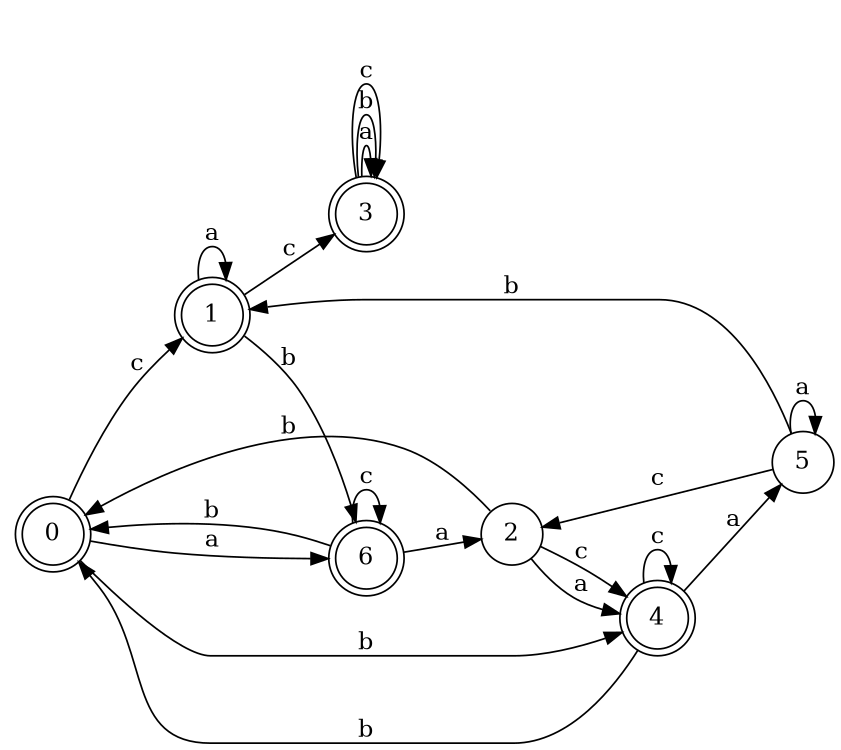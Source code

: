 digraph n6_1 {
__start0 [label="" shape="none"];

rankdir=LR;
size="8,5";

s0 [style="rounded,filled", color="black", fillcolor="white" shape="doublecircle", label="0"];
s1 [style="rounded,filled", color="black", fillcolor="white" shape="doublecircle", label="1"];
s2 [style="filled", color="black", fillcolor="white" shape="circle", label="2"];
s3 [style="rounded,filled", color="black", fillcolor="white" shape="doublecircle", label="3"];
s4 [style="rounded,filled", color="black", fillcolor="white" shape="doublecircle", label="4"];
s5 [style="filled", color="black", fillcolor="white" shape="circle", label="5"];
s6 [style="rounded,filled", color="black", fillcolor="white" shape="doublecircle", label="6"];
s0 -> s6 [label="a"];
s0 -> s4 [label="b"];
s0 -> s1 [label="c"];
s1 -> s1 [label="a"];
s1 -> s6 [label="b"];
s1 -> s3 [label="c"];
s2 -> s4 [label="a"];
s2 -> s0 [label="b"];
s2 -> s4 [label="c"];
s3 -> s3 [label="a"];
s3 -> s3 [label="b"];
s3 -> s3 [label="c"];
s4 -> s5 [label="a"];
s4 -> s0 [label="b"];
s4 -> s4 [label="c"];
s5 -> s5 [label="a"];
s5 -> s1 [label="b"];
s5 -> s2 [label="c"];
s6 -> s2 [label="a"];
s6 -> s0 [label="b"];
s6 -> s6 [label="c"];

}